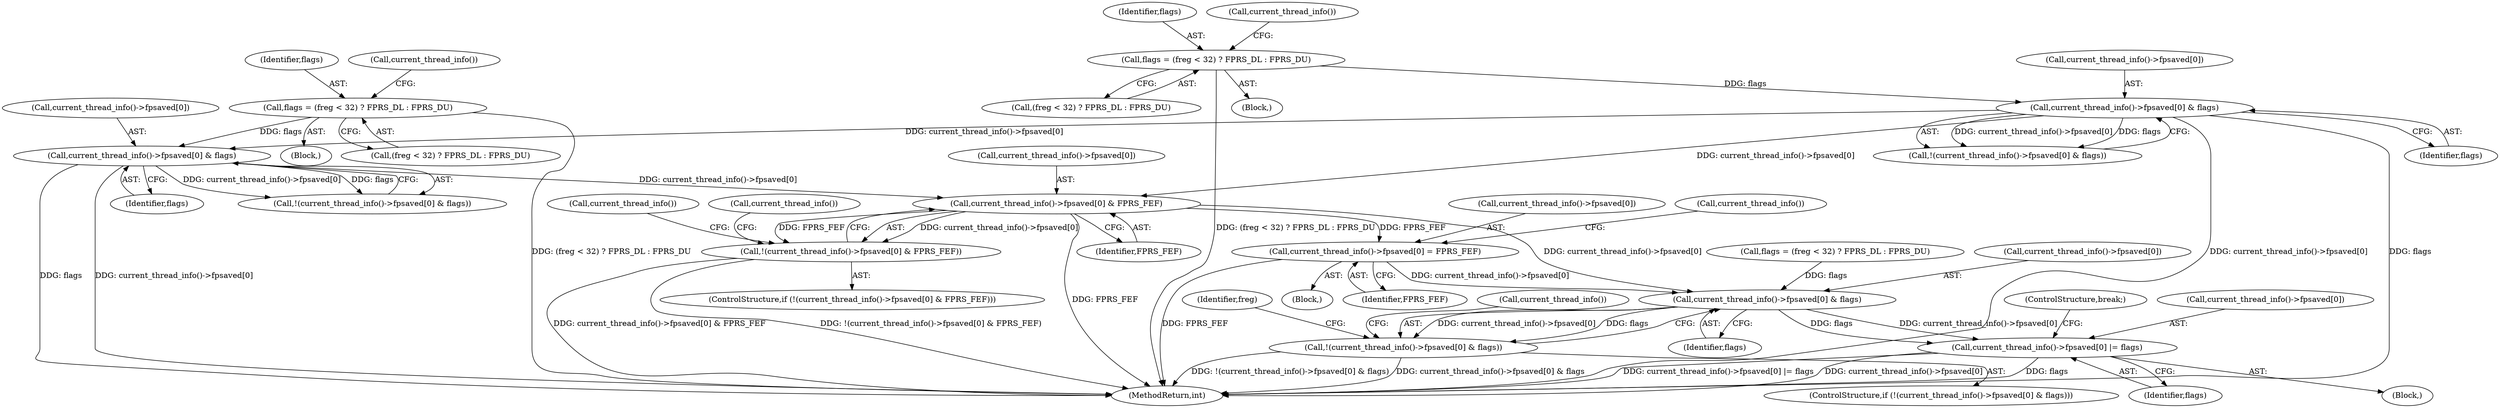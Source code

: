 digraph "0_linux_a8b0ca17b80e92faab46ee7179ba9e99ccb61233_42@API" {
"1001307" [label="(Call,current_thread_info()->fpsaved[0] & FPRS_FEF)"];
"1001113" [label="(Call,current_thread_info()->fpsaved[0] & flags)"];
"1001103" [label="(Call,flags = (freg < 32) ? FPRS_DL : FPRS_DU)"];
"1001208" [label="(Call,current_thread_info()->fpsaved[0] & flags)"];
"1001198" [label="(Call,flags = (freg < 32) ? FPRS_DL : FPRS_DU)"];
"1001306" [label="(Call,!(current_thread_info()->fpsaved[0] & FPRS_FEF))"];
"1001315" [label="(Call,current_thread_info()->fpsaved[0] = FPRS_FEF)"];
"1001331" [label="(Call,current_thread_info()->fpsaved[0] & flags)"];
"1001330" [label="(Call,!(current_thread_info()->fpsaved[0] & flags))"];
"1001364" [label="(Call,current_thread_info()->fpsaved[0] |= flags)"];
"1001199" [label="(Identifier,flags)"];
"1001207" [label="(Call,!(current_thread_info()->fpsaved[0] & flags))"];
"1001316" [label="(Call,current_thread_info()->fpsaved[0])"];
"1001364" [label="(Call,current_thread_info()->fpsaved[0] |= flags)"];
"1001200" [label="(Call,(freg < 32) ? FPRS_DL : FPRS_DU)"];
"1001341" [label="(Identifier,freg)"];
"1001894" [label="(MethodReturn,int)"];
"1001214" [label="(Identifier,flags)"];
"1001318" [label="(Call,current_thread_info())"];
"1001330" [label="(Call,!(current_thread_info()->fpsaved[0] & flags))"];
"1001315" [label="(Call,current_thread_info()->fpsaved[0] = FPRS_FEF)"];
"1001325" [label="(Call,current_thread_info())"];
"1001321" [label="(Identifier,FPRS_FEF)"];
"1001337" [label="(Identifier,flags)"];
"1001063" [label="(Block,)"];
"1001209" [label="(Call,current_thread_info()->fpsaved[0])"];
"1001314" [label="(Block,)"];
"1001308" [label="(Call,current_thread_info()->fpsaved[0])"];
"1001158" [label="(Block,)"];
"1001119" [label="(Identifier,flags)"];
"1001104" [label="(Identifier,flags)"];
"1001198" [label="(Call,flags = (freg < 32) ? FPRS_DL : FPRS_DU)"];
"1001329" [label="(ControlStructure,if (!(current_thread_info()->fpsaved[0] & flags)))"];
"1001334" [label="(Call,current_thread_info())"];
"1001211" [label="(Call,current_thread_info())"];
"1001208" [label="(Call,current_thread_info()->fpsaved[0] & flags)"];
"1001257" [label="(Block,)"];
"1001307" [label="(Call,current_thread_info()->fpsaved[0] & FPRS_FEF)"];
"1001297" [label="(Call,flags = (freg < 32) ? FPRS_DL : FPRS_DU)"];
"1001103" [label="(Call,flags = (freg < 32) ? FPRS_DL : FPRS_DU)"];
"1001332" [label="(Call,current_thread_info()->fpsaved[0])"];
"1001114" [label="(Call,current_thread_info()->fpsaved[0])"];
"1001367" [label="(Call,current_thread_info())"];
"1001313" [label="(Identifier,FPRS_FEF)"];
"1001105" [label="(Call,(freg < 32) ? FPRS_DL : FPRS_DU)"];
"1001306" [label="(Call,!(current_thread_info()->fpsaved[0] & FPRS_FEF))"];
"1001116" [label="(Call,current_thread_info())"];
"1001112" [label="(Call,!(current_thread_info()->fpsaved[0] & flags))"];
"1001371" [label="(ControlStructure,break;)"];
"1001305" [label="(ControlStructure,if (!(current_thread_info()->fpsaved[0] & FPRS_FEF)))"];
"1001113" [label="(Call,current_thread_info()->fpsaved[0] & flags)"];
"1001365" [label="(Call,current_thread_info()->fpsaved[0])"];
"1001370" [label="(Identifier,flags)"];
"1001331" [label="(Call,current_thread_info()->fpsaved[0] & flags)"];
"1001307" -> "1001306"  [label="AST: "];
"1001307" -> "1001313"  [label="CFG: "];
"1001308" -> "1001307"  [label="AST: "];
"1001313" -> "1001307"  [label="AST: "];
"1001306" -> "1001307"  [label="CFG: "];
"1001307" -> "1001894"  [label="DDG: FPRS_FEF"];
"1001307" -> "1001306"  [label="DDG: current_thread_info()->fpsaved[0]"];
"1001307" -> "1001306"  [label="DDG: FPRS_FEF"];
"1001113" -> "1001307"  [label="DDG: current_thread_info()->fpsaved[0]"];
"1001208" -> "1001307"  [label="DDG: current_thread_info()->fpsaved[0]"];
"1001307" -> "1001315"  [label="DDG: FPRS_FEF"];
"1001307" -> "1001331"  [label="DDG: current_thread_info()->fpsaved[0]"];
"1001113" -> "1001112"  [label="AST: "];
"1001113" -> "1001119"  [label="CFG: "];
"1001114" -> "1001113"  [label="AST: "];
"1001119" -> "1001113"  [label="AST: "];
"1001112" -> "1001113"  [label="CFG: "];
"1001113" -> "1001894"  [label="DDG: current_thread_info()->fpsaved[0]"];
"1001113" -> "1001894"  [label="DDG: flags"];
"1001113" -> "1001112"  [label="DDG: current_thread_info()->fpsaved[0]"];
"1001113" -> "1001112"  [label="DDG: flags"];
"1001103" -> "1001113"  [label="DDG: flags"];
"1001113" -> "1001208"  [label="DDG: current_thread_info()->fpsaved[0]"];
"1001103" -> "1001063"  [label="AST: "];
"1001103" -> "1001105"  [label="CFG: "];
"1001104" -> "1001103"  [label="AST: "];
"1001105" -> "1001103"  [label="AST: "];
"1001116" -> "1001103"  [label="CFG: "];
"1001103" -> "1001894"  [label="DDG: (freg < 32) ? FPRS_DL : FPRS_DU"];
"1001208" -> "1001207"  [label="AST: "];
"1001208" -> "1001214"  [label="CFG: "];
"1001209" -> "1001208"  [label="AST: "];
"1001214" -> "1001208"  [label="AST: "];
"1001207" -> "1001208"  [label="CFG: "];
"1001208" -> "1001894"  [label="DDG: current_thread_info()->fpsaved[0]"];
"1001208" -> "1001894"  [label="DDG: flags"];
"1001208" -> "1001207"  [label="DDG: current_thread_info()->fpsaved[0]"];
"1001208" -> "1001207"  [label="DDG: flags"];
"1001198" -> "1001208"  [label="DDG: flags"];
"1001198" -> "1001158"  [label="AST: "];
"1001198" -> "1001200"  [label="CFG: "];
"1001199" -> "1001198"  [label="AST: "];
"1001200" -> "1001198"  [label="AST: "];
"1001211" -> "1001198"  [label="CFG: "];
"1001198" -> "1001894"  [label="DDG: (freg < 32) ? FPRS_DL : FPRS_DU"];
"1001306" -> "1001305"  [label="AST: "];
"1001318" -> "1001306"  [label="CFG: "];
"1001334" -> "1001306"  [label="CFG: "];
"1001306" -> "1001894"  [label="DDG: current_thread_info()->fpsaved[0] & FPRS_FEF"];
"1001306" -> "1001894"  [label="DDG: !(current_thread_info()->fpsaved[0] & FPRS_FEF)"];
"1001315" -> "1001314"  [label="AST: "];
"1001315" -> "1001321"  [label="CFG: "];
"1001316" -> "1001315"  [label="AST: "];
"1001321" -> "1001315"  [label="AST: "];
"1001325" -> "1001315"  [label="CFG: "];
"1001315" -> "1001894"  [label="DDG: FPRS_FEF"];
"1001315" -> "1001331"  [label="DDG: current_thread_info()->fpsaved[0]"];
"1001331" -> "1001330"  [label="AST: "];
"1001331" -> "1001337"  [label="CFG: "];
"1001332" -> "1001331"  [label="AST: "];
"1001337" -> "1001331"  [label="AST: "];
"1001330" -> "1001331"  [label="CFG: "];
"1001331" -> "1001330"  [label="DDG: current_thread_info()->fpsaved[0]"];
"1001331" -> "1001330"  [label="DDG: flags"];
"1001297" -> "1001331"  [label="DDG: flags"];
"1001331" -> "1001364"  [label="DDG: current_thread_info()->fpsaved[0]"];
"1001331" -> "1001364"  [label="DDG: flags"];
"1001330" -> "1001329"  [label="AST: "];
"1001341" -> "1001330"  [label="CFG: "];
"1001367" -> "1001330"  [label="CFG: "];
"1001330" -> "1001894"  [label="DDG: !(current_thread_info()->fpsaved[0] & flags)"];
"1001330" -> "1001894"  [label="DDG: current_thread_info()->fpsaved[0] & flags"];
"1001364" -> "1001257"  [label="AST: "];
"1001364" -> "1001370"  [label="CFG: "];
"1001365" -> "1001364"  [label="AST: "];
"1001370" -> "1001364"  [label="AST: "];
"1001371" -> "1001364"  [label="CFG: "];
"1001364" -> "1001894"  [label="DDG: current_thread_info()->fpsaved[0] |= flags"];
"1001364" -> "1001894"  [label="DDG: current_thread_info()->fpsaved[0]"];
"1001364" -> "1001894"  [label="DDG: flags"];
}
